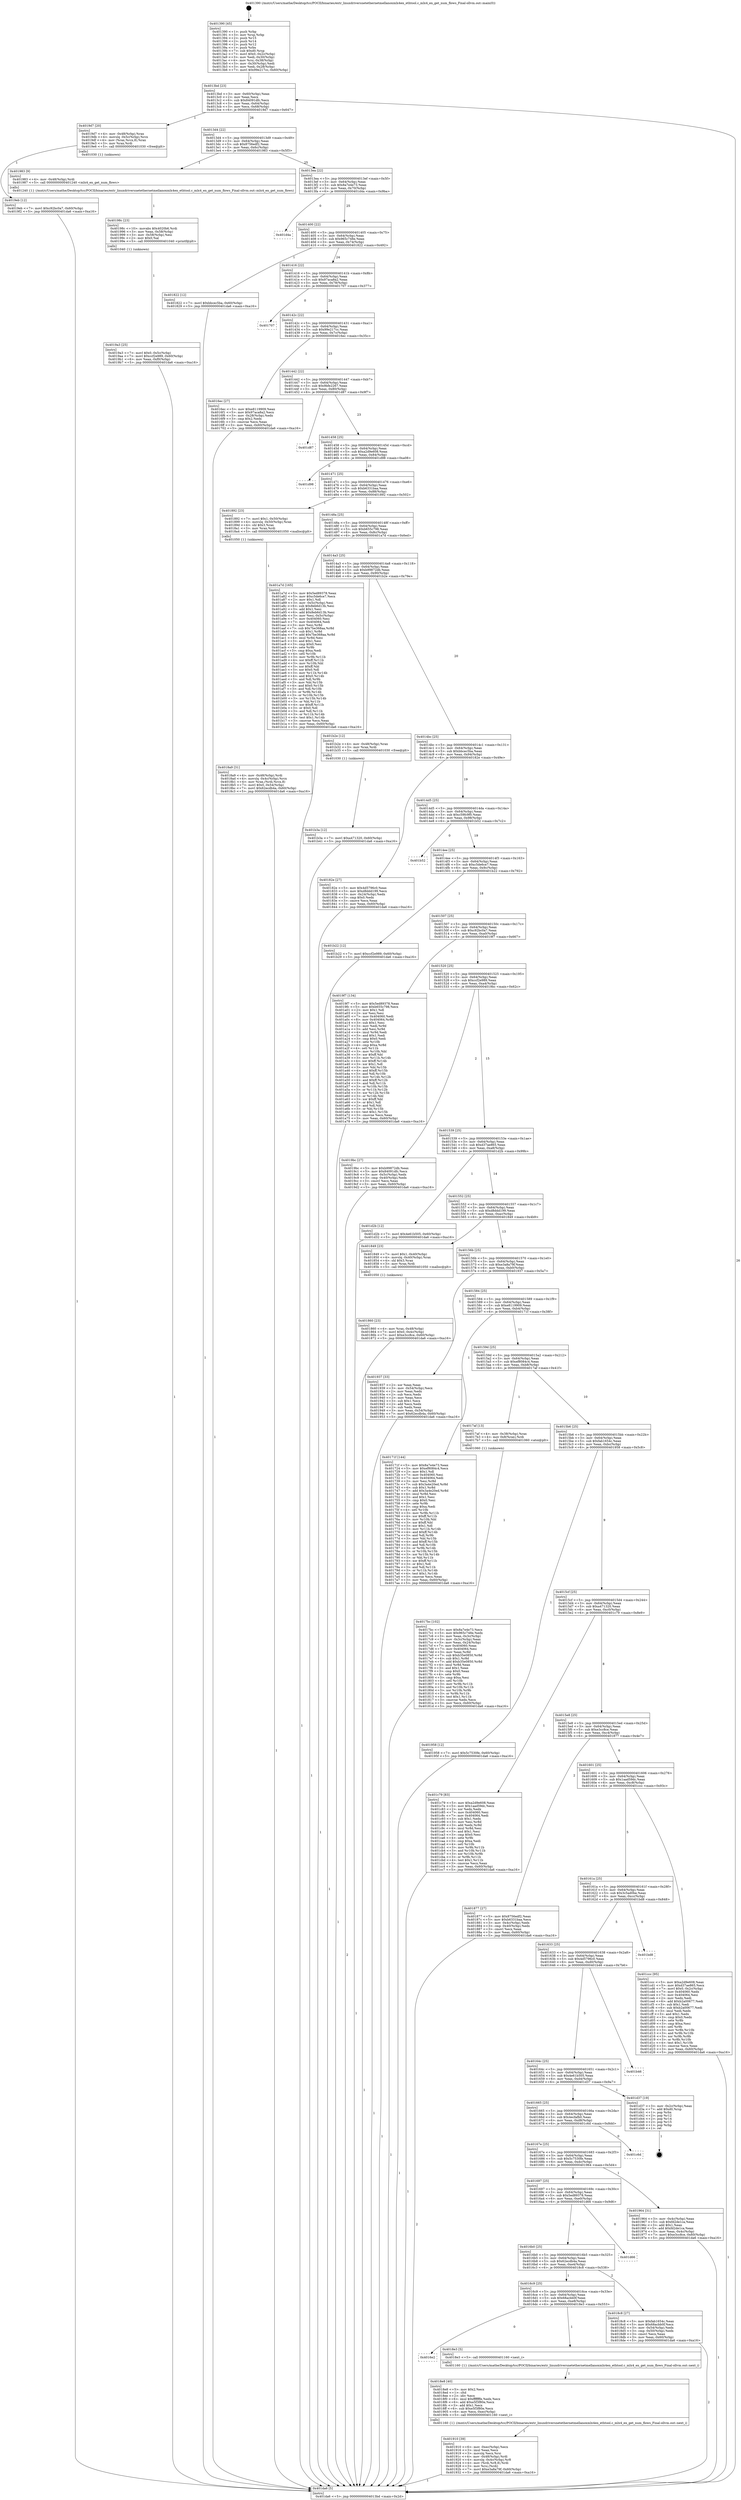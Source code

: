 digraph "0x401390" {
  label = "0x401390 (/mnt/c/Users/mathe/Desktop/tcc/POCII/binaries/extr_linuxdriversnetethernetmellanoxmlx4en_ethtool.c_mlx4_en_get_num_flows_Final-ollvm.out::main(0))"
  labelloc = "t"
  node[shape=record]

  Entry [label="",width=0.3,height=0.3,shape=circle,fillcolor=black,style=filled]
  "0x4013bd" [label="{
     0x4013bd [23]\l
     | [instrs]\l
     &nbsp;&nbsp;0x4013bd \<+3\>: mov -0x60(%rbp),%eax\l
     &nbsp;&nbsp;0x4013c0 \<+2\>: mov %eax,%ecx\l
     &nbsp;&nbsp;0x4013c2 \<+6\>: sub $0x84091dfc,%ecx\l
     &nbsp;&nbsp;0x4013c8 \<+3\>: mov %eax,-0x64(%rbp)\l
     &nbsp;&nbsp;0x4013cb \<+3\>: mov %ecx,-0x68(%rbp)\l
     &nbsp;&nbsp;0x4013ce \<+6\>: je 00000000004019d7 \<main+0x647\>\l
  }"]
  "0x4019d7" [label="{
     0x4019d7 [20]\l
     | [instrs]\l
     &nbsp;&nbsp;0x4019d7 \<+4\>: mov -0x48(%rbp),%rax\l
     &nbsp;&nbsp;0x4019db \<+4\>: movslq -0x5c(%rbp),%rcx\l
     &nbsp;&nbsp;0x4019df \<+4\>: mov (%rax,%rcx,8),%rax\l
     &nbsp;&nbsp;0x4019e3 \<+3\>: mov %rax,%rdi\l
     &nbsp;&nbsp;0x4019e6 \<+5\>: call 0000000000401030 \<free@plt\>\l
     | [calls]\l
     &nbsp;&nbsp;0x401030 \{1\} (unknown)\l
  }"]
  "0x4013d4" [label="{
     0x4013d4 [22]\l
     | [instrs]\l
     &nbsp;&nbsp;0x4013d4 \<+5\>: jmp 00000000004013d9 \<main+0x49\>\l
     &nbsp;&nbsp;0x4013d9 \<+3\>: mov -0x64(%rbp),%eax\l
     &nbsp;&nbsp;0x4013dc \<+5\>: sub $0x8756edf2,%eax\l
     &nbsp;&nbsp;0x4013e1 \<+3\>: mov %eax,-0x6c(%rbp)\l
     &nbsp;&nbsp;0x4013e4 \<+6\>: je 0000000000401983 \<main+0x5f3\>\l
  }"]
  Exit [label="",width=0.3,height=0.3,shape=circle,fillcolor=black,style=filled,peripheries=2]
  "0x401983" [label="{
     0x401983 [9]\l
     | [instrs]\l
     &nbsp;&nbsp;0x401983 \<+4\>: mov -0x48(%rbp),%rdi\l
     &nbsp;&nbsp;0x401987 \<+5\>: call 0000000000401240 \<mlx4_en_get_num_flows\>\l
     | [calls]\l
     &nbsp;&nbsp;0x401240 \{1\} (/mnt/c/Users/mathe/Desktop/tcc/POCII/binaries/extr_linuxdriversnetethernetmellanoxmlx4en_ethtool.c_mlx4_en_get_num_flows_Final-ollvm.out::mlx4_en_get_num_flows)\l
  }"]
  "0x4013ea" [label="{
     0x4013ea [22]\l
     | [instrs]\l
     &nbsp;&nbsp;0x4013ea \<+5\>: jmp 00000000004013ef \<main+0x5f\>\l
     &nbsp;&nbsp;0x4013ef \<+3\>: mov -0x64(%rbp),%eax\l
     &nbsp;&nbsp;0x4013f2 \<+5\>: sub $0x8a7e4e73,%eax\l
     &nbsp;&nbsp;0x4013f7 \<+3\>: mov %eax,-0x70(%rbp)\l
     &nbsp;&nbsp;0x4013fa \<+6\>: je 0000000000401d4a \<main+0x9ba\>\l
  }"]
  "0x401b3a" [label="{
     0x401b3a [12]\l
     | [instrs]\l
     &nbsp;&nbsp;0x401b3a \<+7\>: movl $0xa471320,-0x60(%rbp)\l
     &nbsp;&nbsp;0x401b41 \<+5\>: jmp 0000000000401da6 \<main+0xa16\>\l
  }"]
  "0x401d4a" [label="{
     0x401d4a\l
  }", style=dashed]
  "0x401400" [label="{
     0x401400 [22]\l
     | [instrs]\l
     &nbsp;&nbsp;0x401400 \<+5\>: jmp 0000000000401405 \<main+0x75\>\l
     &nbsp;&nbsp;0x401405 \<+3\>: mov -0x64(%rbp),%eax\l
     &nbsp;&nbsp;0x401408 \<+5\>: sub $0x965c748e,%eax\l
     &nbsp;&nbsp;0x40140d \<+3\>: mov %eax,-0x74(%rbp)\l
     &nbsp;&nbsp;0x401410 \<+6\>: je 0000000000401822 \<main+0x492\>\l
  }"]
  "0x4019eb" [label="{
     0x4019eb [12]\l
     | [instrs]\l
     &nbsp;&nbsp;0x4019eb \<+7\>: movl $0xc92bc0a7,-0x60(%rbp)\l
     &nbsp;&nbsp;0x4019f2 \<+5\>: jmp 0000000000401da6 \<main+0xa16\>\l
  }"]
  "0x401822" [label="{
     0x401822 [12]\l
     | [instrs]\l
     &nbsp;&nbsp;0x401822 \<+7\>: movl $0xbbcec5ba,-0x60(%rbp)\l
     &nbsp;&nbsp;0x401829 \<+5\>: jmp 0000000000401da6 \<main+0xa16\>\l
  }"]
  "0x401416" [label="{
     0x401416 [22]\l
     | [instrs]\l
     &nbsp;&nbsp;0x401416 \<+5\>: jmp 000000000040141b \<main+0x8b\>\l
     &nbsp;&nbsp;0x40141b \<+3\>: mov -0x64(%rbp),%eax\l
     &nbsp;&nbsp;0x40141e \<+5\>: sub $0x97aca8a2,%eax\l
     &nbsp;&nbsp;0x401423 \<+3\>: mov %eax,-0x78(%rbp)\l
     &nbsp;&nbsp;0x401426 \<+6\>: je 0000000000401707 \<main+0x377\>\l
  }"]
  "0x4019a3" [label="{
     0x4019a3 [25]\l
     | [instrs]\l
     &nbsp;&nbsp;0x4019a3 \<+7\>: movl $0x0,-0x5c(%rbp)\l
     &nbsp;&nbsp;0x4019aa \<+7\>: movl $0xccf2e989,-0x60(%rbp)\l
     &nbsp;&nbsp;0x4019b1 \<+6\>: mov %eax,-0xf0(%rbp)\l
     &nbsp;&nbsp;0x4019b7 \<+5\>: jmp 0000000000401da6 \<main+0xa16\>\l
  }"]
  "0x401707" [label="{
     0x401707\l
  }", style=dashed]
  "0x40142c" [label="{
     0x40142c [22]\l
     | [instrs]\l
     &nbsp;&nbsp;0x40142c \<+5\>: jmp 0000000000401431 \<main+0xa1\>\l
     &nbsp;&nbsp;0x401431 \<+3\>: mov -0x64(%rbp),%eax\l
     &nbsp;&nbsp;0x401434 \<+5\>: sub $0x99e217cc,%eax\l
     &nbsp;&nbsp;0x401439 \<+3\>: mov %eax,-0x7c(%rbp)\l
     &nbsp;&nbsp;0x40143c \<+6\>: je 00000000004016ec \<main+0x35c\>\l
  }"]
  "0x40198c" [label="{
     0x40198c [23]\l
     | [instrs]\l
     &nbsp;&nbsp;0x40198c \<+10\>: movabs $0x4020b6,%rdi\l
     &nbsp;&nbsp;0x401996 \<+3\>: mov %eax,-0x58(%rbp)\l
     &nbsp;&nbsp;0x401999 \<+3\>: mov -0x58(%rbp),%esi\l
     &nbsp;&nbsp;0x40199c \<+2\>: mov $0x0,%al\l
     &nbsp;&nbsp;0x40199e \<+5\>: call 0000000000401040 \<printf@plt\>\l
     | [calls]\l
     &nbsp;&nbsp;0x401040 \{1\} (unknown)\l
  }"]
  "0x4016ec" [label="{
     0x4016ec [27]\l
     | [instrs]\l
     &nbsp;&nbsp;0x4016ec \<+5\>: mov $0xe8119909,%eax\l
     &nbsp;&nbsp;0x4016f1 \<+5\>: mov $0x97aca8a2,%ecx\l
     &nbsp;&nbsp;0x4016f6 \<+3\>: mov -0x28(%rbp),%edx\l
     &nbsp;&nbsp;0x4016f9 \<+3\>: cmp $0x2,%edx\l
     &nbsp;&nbsp;0x4016fc \<+3\>: cmovne %ecx,%eax\l
     &nbsp;&nbsp;0x4016ff \<+3\>: mov %eax,-0x60(%rbp)\l
     &nbsp;&nbsp;0x401702 \<+5\>: jmp 0000000000401da6 \<main+0xa16\>\l
  }"]
  "0x401442" [label="{
     0x401442 [22]\l
     | [instrs]\l
     &nbsp;&nbsp;0x401442 \<+5\>: jmp 0000000000401447 \<main+0xb7\>\l
     &nbsp;&nbsp;0x401447 \<+3\>: mov -0x64(%rbp),%eax\l
     &nbsp;&nbsp;0x40144a \<+5\>: sub $0x9bfe2267,%eax\l
     &nbsp;&nbsp;0x40144f \<+3\>: mov %eax,-0x80(%rbp)\l
     &nbsp;&nbsp;0x401452 \<+6\>: je 0000000000401d87 \<main+0x9f7\>\l
  }"]
  "0x401da6" [label="{
     0x401da6 [5]\l
     | [instrs]\l
     &nbsp;&nbsp;0x401da6 \<+5\>: jmp 00000000004013bd \<main+0x2d\>\l
  }"]
  "0x401390" [label="{
     0x401390 [45]\l
     | [instrs]\l
     &nbsp;&nbsp;0x401390 \<+1\>: push %rbp\l
     &nbsp;&nbsp;0x401391 \<+3\>: mov %rsp,%rbp\l
     &nbsp;&nbsp;0x401394 \<+2\>: push %r15\l
     &nbsp;&nbsp;0x401396 \<+2\>: push %r14\l
     &nbsp;&nbsp;0x401398 \<+2\>: push %r12\l
     &nbsp;&nbsp;0x40139a \<+1\>: push %rbx\l
     &nbsp;&nbsp;0x40139b \<+7\>: sub $0xd0,%rsp\l
     &nbsp;&nbsp;0x4013a2 \<+7\>: movl $0x0,-0x2c(%rbp)\l
     &nbsp;&nbsp;0x4013a9 \<+3\>: mov %edi,-0x30(%rbp)\l
     &nbsp;&nbsp;0x4013ac \<+4\>: mov %rsi,-0x38(%rbp)\l
     &nbsp;&nbsp;0x4013b0 \<+3\>: mov -0x30(%rbp),%edi\l
     &nbsp;&nbsp;0x4013b3 \<+3\>: mov %edi,-0x28(%rbp)\l
     &nbsp;&nbsp;0x4013b6 \<+7\>: movl $0x99e217cc,-0x60(%rbp)\l
  }"]
  "0x401910" [label="{
     0x401910 [39]\l
     | [instrs]\l
     &nbsp;&nbsp;0x401910 \<+6\>: mov -0xec(%rbp),%ecx\l
     &nbsp;&nbsp;0x401916 \<+3\>: imul %eax,%ecx\l
     &nbsp;&nbsp;0x401919 \<+3\>: movslq %ecx,%rsi\l
     &nbsp;&nbsp;0x40191c \<+4\>: mov -0x48(%rbp),%rdi\l
     &nbsp;&nbsp;0x401920 \<+4\>: movslq -0x4c(%rbp),%r8\l
     &nbsp;&nbsp;0x401924 \<+4\>: mov (%rdi,%r8,8),%rdi\l
     &nbsp;&nbsp;0x401928 \<+3\>: mov %rsi,(%rdi)\l
     &nbsp;&nbsp;0x40192b \<+7\>: movl $0xe3a8a79f,-0x60(%rbp)\l
     &nbsp;&nbsp;0x401932 \<+5\>: jmp 0000000000401da6 \<main+0xa16\>\l
  }"]
  "0x401d87" [label="{
     0x401d87\l
  }", style=dashed]
  "0x401458" [label="{
     0x401458 [25]\l
     | [instrs]\l
     &nbsp;&nbsp;0x401458 \<+5\>: jmp 000000000040145d \<main+0xcd\>\l
     &nbsp;&nbsp;0x40145d \<+3\>: mov -0x64(%rbp),%eax\l
     &nbsp;&nbsp;0x401460 \<+5\>: sub $0xa2d9e608,%eax\l
     &nbsp;&nbsp;0x401465 \<+6\>: mov %eax,-0x84(%rbp)\l
     &nbsp;&nbsp;0x40146b \<+6\>: je 0000000000401d98 \<main+0xa08\>\l
  }"]
  "0x4018e8" [label="{
     0x4018e8 [40]\l
     | [instrs]\l
     &nbsp;&nbsp;0x4018e8 \<+5\>: mov $0x2,%ecx\l
     &nbsp;&nbsp;0x4018ed \<+1\>: cltd\l
     &nbsp;&nbsp;0x4018ee \<+2\>: idiv %ecx\l
     &nbsp;&nbsp;0x4018f0 \<+6\>: imul $0xfffffffe,%edx,%ecx\l
     &nbsp;&nbsp;0x4018f6 \<+6\>: add $0xe5f3f80e,%ecx\l
     &nbsp;&nbsp;0x4018fc \<+3\>: add $0x1,%ecx\l
     &nbsp;&nbsp;0x4018ff \<+6\>: sub $0xe5f3f80e,%ecx\l
     &nbsp;&nbsp;0x401905 \<+6\>: mov %ecx,-0xec(%rbp)\l
     &nbsp;&nbsp;0x40190b \<+5\>: call 0000000000401160 \<next_i\>\l
     | [calls]\l
     &nbsp;&nbsp;0x401160 \{1\} (/mnt/c/Users/mathe/Desktop/tcc/POCII/binaries/extr_linuxdriversnetethernetmellanoxmlx4en_ethtool.c_mlx4_en_get_num_flows_Final-ollvm.out::next_i)\l
  }"]
  "0x401d98" [label="{
     0x401d98\l
  }", style=dashed]
  "0x401471" [label="{
     0x401471 [25]\l
     | [instrs]\l
     &nbsp;&nbsp;0x401471 \<+5\>: jmp 0000000000401476 \<main+0xe6\>\l
     &nbsp;&nbsp;0x401476 \<+3\>: mov -0x64(%rbp),%eax\l
     &nbsp;&nbsp;0x401479 \<+5\>: sub $0xb6331baa,%eax\l
     &nbsp;&nbsp;0x40147e \<+6\>: mov %eax,-0x88(%rbp)\l
     &nbsp;&nbsp;0x401484 \<+6\>: je 0000000000401892 \<main+0x502\>\l
  }"]
  "0x4016e2" [label="{
     0x4016e2\l
  }", style=dashed]
  "0x401892" [label="{
     0x401892 [23]\l
     | [instrs]\l
     &nbsp;&nbsp;0x401892 \<+7\>: movl $0x1,-0x50(%rbp)\l
     &nbsp;&nbsp;0x401899 \<+4\>: movslq -0x50(%rbp),%rax\l
     &nbsp;&nbsp;0x40189d \<+4\>: shl $0x3,%rax\l
     &nbsp;&nbsp;0x4018a1 \<+3\>: mov %rax,%rdi\l
     &nbsp;&nbsp;0x4018a4 \<+5\>: call 0000000000401050 \<malloc@plt\>\l
     | [calls]\l
     &nbsp;&nbsp;0x401050 \{1\} (unknown)\l
  }"]
  "0x40148a" [label="{
     0x40148a [25]\l
     | [instrs]\l
     &nbsp;&nbsp;0x40148a \<+5\>: jmp 000000000040148f \<main+0xff\>\l
     &nbsp;&nbsp;0x40148f \<+3\>: mov -0x64(%rbp),%eax\l
     &nbsp;&nbsp;0x401492 \<+5\>: sub $0xb655c798,%eax\l
     &nbsp;&nbsp;0x401497 \<+6\>: mov %eax,-0x8c(%rbp)\l
     &nbsp;&nbsp;0x40149d \<+6\>: je 0000000000401a7d \<main+0x6ed\>\l
  }"]
  "0x4018e3" [label="{
     0x4018e3 [5]\l
     | [instrs]\l
     &nbsp;&nbsp;0x4018e3 \<+5\>: call 0000000000401160 \<next_i\>\l
     | [calls]\l
     &nbsp;&nbsp;0x401160 \{1\} (/mnt/c/Users/mathe/Desktop/tcc/POCII/binaries/extr_linuxdriversnetethernetmellanoxmlx4en_ethtool.c_mlx4_en_get_num_flows_Final-ollvm.out::next_i)\l
  }"]
  "0x401a7d" [label="{
     0x401a7d [165]\l
     | [instrs]\l
     &nbsp;&nbsp;0x401a7d \<+5\>: mov $0x5ed89378,%eax\l
     &nbsp;&nbsp;0x401a82 \<+5\>: mov $0xc5de6ce7,%ecx\l
     &nbsp;&nbsp;0x401a87 \<+2\>: mov $0x1,%dl\l
     &nbsp;&nbsp;0x401a89 \<+3\>: mov -0x5c(%rbp),%esi\l
     &nbsp;&nbsp;0x401a8c \<+6\>: sub $0x8eb6d13b,%esi\l
     &nbsp;&nbsp;0x401a92 \<+3\>: add $0x1,%esi\l
     &nbsp;&nbsp;0x401a95 \<+6\>: add $0x8eb6d13b,%esi\l
     &nbsp;&nbsp;0x401a9b \<+3\>: mov %esi,-0x5c(%rbp)\l
     &nbsp;&nbsp;0x401a9e \<+7\>: mov 0x404060,%esi\l
     &nbsp;&nbsp;0x401aa5 \<+7\>: mov 0x404064,%edi\l
     &nbsp;&nbsp;0x401aac \<+3\>: mov %esi,%r8d\l
     &nbsp;&nbsp;0x401aaf \<+7\>: sub $0x7be368aa,%r8d\l
     &nbsp;&nbsp;0x401ab6 \<+4\>: sub $0x1,%r8d\l
     &nbsp;&nbsp;0x401aba \<+7\>: add $0x7be368aa,%r8d\l
     &nbsp;&nbsp;0x401ac1 \<+4\>: imul %r8d,%esi\l
     &nbsp;&nbsp;0x401ac5 \<+3\>: and $0x1,%esi\l
     &nbsp;&nbsp;0x401ac8 \<+3\>: cmp $0x0,%esi\l
     &nbsp;&nbsp;0x401acb \<+4\>: sete %r9b\l
     &nbsp;&nbsp;0x401acf \<+3\>: cmp $0xa,%edi\l
     &nbsp;&nbsp;0x401ad2 \<+4\>: setl %r10b\l
     &nbsp;&nbsp;0x401ad6 \<+3\>: mov %r9b,%r11b\l
     &nbsp;&nbsp;0x401ad9 \<+4\>: xor $0xff,%r11b\l
     &nbsp;&nbsp;0x401add \<+3\>: mov %r10b,%bl\l
     &nbsp;&nbsp;0x401ae0 \<+3\>: xor $0xff,%bl\l
     &nbsp;&nbsp;0x401ae3 \<+3\>: xor $0x0,%dl\l
     &nbsp;&nbsp;0x401ae6 \<+3\>: mov %r11b,%r14b\l
     &nbsp;&nbsp;0x401ae9 \<+4\>: and $0x0,%r14b\l
     &nbsp;&nbsp;0x401aed \<+3\>: and %dl,%r9b\l
     &nbsp;&nbsp;0x401af0 \<+3\>: mov %bl,%r15b\l
     &nbsp;&nbsp;0x401af3 \<+4\>: and $0x0,%r15b\l
     &nbsp;&nbsp;0x401af7 \<+3\>: and %dl,%r10b\l
     &nbsp;&nbsp;0x401afa \<+3\>: or %r9b,%r14b\l
     &nbsp;&nbsp;0x401afd \<+3\>: or %r10b,%r15b\l
     &nbsp;&nbsp;0x401b00 \<+3\>: xor %r15b,%r14b\l
     &nbsp;&nbsp;0x401b03 \<+3\>: or %bl,%r11b\l
     &nbsp;&nbsp;0x401b06 \<+4\>: xor $0xff,%r11b\l
     &nbsp;&nbsp;0x401b0a \<+3\>: or $0x0,%dl\l
     &nbsp;&nbsp;0x401b0d \<+3\>: and %dl,%r11b\l
     &nbsp;&nbsp;0x401b10 \<+3\>: or %r11b,%r14b\l
     &nbsp;&nbsp;0x401b13 \<+4\>: test $0x1,%r14b\l
     &nbsp;&nbsp;0x401b17 \<+3\>: cmovne %ecx,%eax\l
     &nbsp;&nbsp;0x401b1a \<+3\>: mov %eax,-0x60(%rbp)\l
     &nbsp;&nbsp;0x401b1d \<+5\>: jmp 0000000000401da6 \<main+0xa16\>\l
  }"]
  "0x4014a3" [label="{
     0x4014a3 [25]\l
     | [instrs]\l
     &nbsp;&nbsp;0x4014a3 \<+5\>: jmp 00000000004014a8 \<main+0x118\>\l
     &nbsp;&nbsp;0x4014a8 \<+3\>: mov -0x64(%rbp),%eax\l
     &nbsp;&nbsp;0x4014ab \<+5\>: sub $0xb99872db,%eax\l
     &nbsp;&nbsp;0x4014b0 \<+6\>: mov %eax,-0x90(%rbp)\l
     &nbsp;&nbsp;0x4014b6 \<+6\>: je 0000000000401b2e \<main+0x79e\>\l
  }"]
  "0x4016c9" [label="{
     0x4016c9 [25]\l
     | [instrs]\l
     &nbsp;&nbsp;0x4016c9 \<+5\>: jmp 00000000004016ce \<main+0x33e\>\l
     &nbsp;&nbsp;0x4016ce \<+3\>: mov -0x64(%rbp),%eax\l
     &nbsp;&nbsp;0x4016d1 \<+5\>: sub $0x68acbb0f,%eax\l
     &nbsp;&nbsp;0x4016d6 \<+6\>: mov %eax,-0xe8(%rbp)\l
     &nbsp;&nbsp;0x4016dc \<+6\>: je 00000000004018e3 \<main+0x553\>\l
  }"]
  "0x401b2e" [label="{
     0x401b2e [12]\l
     | [instrs]\l
     &nbsp;&nbsp;0x401b2e \<+4\>: mov -0x48(%rbp),%rax\l
     &nbsp;&nbsp;0x401b32 \<+3\>: mov %rax,%rdi\l
     &nbsp;&nbsp;0x401b35 \<+5\>: call 0000000000401030 \<free@plt\>\l
     | [calls]\l
     &nbsp;&nbsp;0x401030 \{1\} (unknown)\l
  }"]
  "0x4014bc" [label="{
     0x4014bc [25]\l
     | [instrs]\l
     &nbsp;&nbsp;0x4014bc \<+5\>: jmp 00000000004014c1 \<main+0x131\>\l
     &nbsp;&nbsp;0x4014c1 \<+3\>: mov -0x64(%rbp),%eax\l
     &nbsp;&nbsp;0x4014c4 \<+5\>: sub $0xbbcec5ba,%eax\l
     &nbsp;&nbsp;0x4014c9 \<+6\>: mov %eax,-0x94(%rbp)\l
     &nbsp;&nbsp;0x4014cf \<+6\>: je 000000000040182e \<main+0x49e\>\l
  }"]
  "0x4018c8" [label="{
     0x4018c8 [27]\l
     | [instrs]\l
     &nbsp;&nbsp;0x4018c8 \<+5\>: mov $0xfab1654c,%eax\l
     &nbsp;&nbsp;0x4018cd \<+5\>: mov $0x68acbb0f,%ecx\l
     &nbsp;&nbsp;0x4018d2 \<+3\>: mov -0x54(%rbp),%edx\l
     &nbsp;&nbsp;0x4018d5 \<+3\>: cmp -0x50(%rbp),%edx\l
     &nbsp;&nbsp;0x4018d8 \<+3\>: cmovl %ecx,%eax\l
     &nbsp;&nbsp;0x4018db \<+3\>: mov %eax,-0x60(%rbp)\l
     &nbsp;&nbsp;0x4018de \<+5\>: jmp 0000000000401da6 \<main+0xa16\>\l
  }"]
  "0x40182e" [label="{
     0x40182e [27]\l
     | [instrs]\l
     &nbsp;&nbsp;0x40182e \<+5\>: mov $0x4d5796c0,%eax\l
     &nbsp;&nbsp;0x401833 \<+5\>: mov $0xd8ddd199,%ecx\l
     &nbsp;&nbsp;0x401838 \<+3\>: mov -0x24(%rbp),%edx\l
     &nbsp;&nbsp;0x40183b \<+3\>: cmp $0x0,%edx\l
     &nbsp;&nbsp;0x40183e \<+3\>: cmove %ecx,%eax\l
     &nbsp;&nbsp;0x401841 \<+3\>: mov %eax,-0x60(%rbp)\l
     &nbsp;&nbsp;0x401844 \<+5\>: jmp 0000000000401da6 \<main+0xa16\>\l
  }"]
  "0x4014d5" [label="{
     0x4014d5 [25]\l
     | [instrs]\l
     &nbsp;&nbsp;0x4014d5 \<+5\>: jmp 00000000004014da \<main+0x14a\>\l
     &nbsp;&nbsp;0x4014da \<+3\>: mov -0x64(%rbp),%eax\l
     &nbsp;&nbsp;0x4014dd \<+5\>: sub $0xc59fc9f0,%eax\l
     &nbsp;&nbsp;0x4014e2 \<+6\>: mov %eax,-0x98(%rbp)\l
     &nbsp;&nbsp;0x4014e8 \<+6\>: je 0000000000401b52 \<main+0x7c2\>\l
  }"]
  "0x4016b0" [label="{
     0x4016b0 [25]\l
     | [instrs]\l
     &nbsp;&nbsp;0x4016b0 \<+5\>: jmp 00000000004016b5 \<main+0x325\>\l
     &nbsp;&nbsp;0x4016b5 \<+3\>: mov -0x64(%rbp),%eax\l
     &nbsp;&nbsp;0x4016b8 \<+5\>: sub $0x62ecdb4a,%eax\l
     &nbsp;&nbsp;0x4016bd \<+6\>: mov %eax,-0xe4(%rbp)\l
     &nbsp;&nbsp;0x4016c3 \<+6\>: je 00000000004018c8 \<main+0x538\>\l
  }"]
  "0x401b52" [label="{
     0x401b52\l
  }", style=dashed]
  "0x4014ee" [label="{
     0x4014ee [25]\l
     | [instrs]\l
     &nbsp;&nbsp;0x4014ee \<+5\>: jmp 00000000004014f3 \<main+0x163\>\l
     &nbsp;&nbsp;0x4014f3 \<+3\>: mov -0x64(%rbp),%eax\l
     &nbsp;&nbsp;0x4014f6 \<+5\>: sub $0xc5de6ce7,%eax\l
     &nbsp;&nbsp;0x4014fb \<+6\>: mov %eax,-0x9c(%rbp)\l
     &nbsp;&nbsp;0x401501 \<+6\>: je 0000000000401b22 \<main+0x792\>\l
  }"]
  "0x401d66" [label="{
     0x401d66\l
  }", style=dashed]
  "0x401b22" [label="{
     0x401b22 [12]\l
     | [instrs]\l
     &nbsp;&nbsp;0x401b22 \<+7\>: movl $0xccf2e989,-0x60(%rbp)\l
     &nbsp;&nbsp;0x401b29 \<+5\>: jmp 0000000000401da6 \<main+0xa16\>\l
  }"]
  "0x401507" [label="{
     0x401507 [25]\l
     | [instrs]\l
     &nbsp;&nbsp;0x401507 \<+5\>: jmp 000000000040150c \<main+0x17c\>\l
     &nbsp;&nbsp;0x40150c \<+3\>: mov -0x64(%rbp),%eax\l
     &nbsp;&nbsp;0x40150f \<+5\>: sub $0xc92bc0a7,%eax\l
     &nbsp;&nbsp;0x401514 \<+6\>: mov %eax,-0xa0(%rbp)\l
     &nbsp;&nbsp;0x40151a \<+6\>: je 00000000004019f7 \<main+0x667\>\l
  }"]
  "0x401697" [label="{
     0x401697 [25]\l
     | [instrs]\l
     &nbsp;&nbsp;0x401697 \<+5\>: jmp 000000000040169c \<main+0x30c\>\l
     &nbsp;&nbsp;0x40169c \<+3\>: mov -0x64(%rbp),%eax\l
     &nbsp;&nbsp;0x40169f \<+5\>: sub $0x5ed89378,%eax\l
     &nbsp;&nbsp;0x4016a4 \<+6\>: mov %eax,-0xe0(%rbp)\l
     &nbsp;&nbsp;0x4016aa \<+6\>: je 0000000000401d66 \<main+0x9d6\>\l
  }"]
  "0x4019f7" [label="{
     0x4019f7 [134]\l
     | [instrs]\l
     &nbsp;&nbsp;0x4019f7 \<+5\>: mov $0x5ed89378,%eax\l
     &nbsp;&nbsp;0x4019fc \<+5\>: mov $0xb655c798,%ecx\l
     &nbsp;&nbsp;0x401a01 \<+2\>: mov $0x1,%dl\l
     &nbsp;&nbsp;0x401a03 \<+2\>: xor %esi,%esi\l
     &nbsp;&nbsp;0x401a05 \<+7\>: mov 0x404060,%edi\l
     &nbsp;&nbsp;0x401a0c \<+8\>: mov 0x404064,%r8d\l
     &nbsp;&nbsp;0x401a14 \<+3\>: sub $0x1,%esi\l
     &nbsp;&nbsp;0x401a17 \<+3\>: mov %edi,%r9d\l
     &nbsp;&nbsp;0x401a1a \<+3\>: add %esi,%r9d\l
     &nbsp;&nbsp;0x401a1d \<+4\>: imul %r9d,%edi\l
     &nbsp;&nbsp;0x401a21 \<+3\>: and $0x1,%edi\l
     &nbsp;&nbsp;0x401a24 \<+3\>: cmp $0x0,%edi\l
     &nbsp;&nbsp;0x401a27 \<+4\>: sete %r10b\l
     &nbsp;&nbsp;0x401a2b \<+4\>: cmp $0xa,%r8d\l
     &nbsp;&nbsp;0x401a2f \<+4\>: setl %r11b\l
     &nbsp;&nbsp;0x401a33 \<+3\>: mov %r10b,%bl\l
     &nbsp;&nbsp;0x401a36 \<+3\>: xor $0xff,%bl\l
     &nbsp;&nbsp;0x401a39 \<+3\>: mov %r11b,%r14b\l
     &nbsp;&nbsp;0x401a3c \<+4\>: xor $0xff,%r14b\l
     &nbsp;&nbsp;0x401a40 \<+3\>: xor $0x1,%dl\l
     &nbsp;&nbsp;0x401a43 \<+3\>: mov %bl,%r15b\l
     &nbsp;&nbsp;0x401a46 \<+4\>: and $0xff,%r15b\l
     &nbsp;&nbsp;0x401a4a \<+3\>: and %dl,%r10b\l
     &nbsp;&nbsp;0x401a4d \<+3\>: mov %r14b,%r12b\l
     &nbsp;&nbsp;0x401a50 \<+4\>: and $0xff,%r12b\l
     &nbsp;&nbsp;0x401a54 \<+3\>: and %dl,%r11b\l
     &nbsp;&nbsp;0x401a57 \<+3\>: or %r10b,%r15b\l
     &nbsp;&nbsp;0x401a5a \<+3\>: or %r11b,%r12b\l
     &nbsp;&nbsp;0x401a5d \<+3\>: xor %r12b,%r15b\l
     &nbsp;&nbsp;0x401a60 \<+3\>: or %r14b,%bl\l
     &nbsp;&nbsp;0x401a63 \<+3\>: xor $0xff,%bl\l
     &nbsp;&nbsp;0x401a66 \<+3\>: or $0x1,%dl\l
     &nbsp;&nbsp;0x401a69 \<+2\>: and %dl,%bl\l
     &nbsp;&nbsp;0x401a6b \<+3\>: or %bl,%r15b\l
     &nbsp;&nbsp;0x401a6e \<+4\>: test $0x1,%r15b\l
     &nbsp;&nbsp;0x401a72 \<+3\>: cmovne %ecx,%eax\l
     &nbsp;&nbsp;0x401a75 \<+3\>: mov %eax,-0x60(%rbp)\l
     &nbsp;&nbsp;0x401a78 \<+5\>: jmp 0000000000401da6 \<main+0xa16\>\l
  }"]
  "0x401520" [label="{
     0x401520 [25]\l
     | [instrs]\l
     &nbsp;&nbsp;0x401520 \<+5\>: jmp 0000000000401525 \<main+0x195\>\l
     &nbsp;&nbsp;0x401525 \<+3\>: mov -0x64(%rbp),%eax\l
     &nbsp;&nbsp;0x401528 \<+5\>: sub $0xccf2e989,%eax\l
     &nbsp;&nbsp;0x40152d \<+6\>: mov %eax,-0xa4(%rbp)\l
     &nbsp;&nbsp;0x401533 \<+6\>: je 00000000004019bc \<main+0x62c\>\l
  }"]
  "0x401964" [label="{
     0x401964 [31]\l
     | [instrs]\l
     &nbsp;&nbsp;0x401964 \<+3\>: mov -0x4c(%rbp),%eax\l
     &nbsp;&nbsp;0x401967 \<+5\>: sub $0xfd2de1ca,%eax\l
     &nbsp;&nbsp;0x40196c \<+3\>: add $0x1,%eax\l
     &nbsp;&nbsp;0x40196f \<+5\>: add $0xfd2de1ca,%eax\l
     &nbsp;&nbsp;0x401974 \<+3\>: mov %eax,-0x4c(%rbp)\l
     &nbsp;&nbsp;0x401977 \<+7\>: movl $0xe3cc8ce,-0x60(%rbp)\l
     &nbsp;&nbsp;0x40197e \<+5\>: jmp 0000000000401da6 \<main+0xa16\>\l
  }"]
  "0x4019bc" [label="{
     0x4019bc [27]\l
     | [instrs]\l
     &nbsp;&nbsp;0x4019bc \<+5\>: mov $0xb99872db,%eax\l
     &nbsp;&nbsp;0x4019c1 \<+5\>: mov $0x84091dfc,%ecx\l
     &nbsp;&nbsp;0x4019c6 \<+3\>: mov -0x5c(%rbp),%edx\l
     &nbsp;&nbsp;0x4019c9 \<+3\>: cmp -0x40(%rbp),%edx\l
     &nbsp;&nbsp;0x4019cc \<+3\>: cmovl %ecx,%eax\l
     &nbsp;&nbsp;0x4019cf \<+3\>: mov %eax,-0x60(%rbp)\l
     &nbsp;&nbsp;0x4019d2 \<+5\>: jmp 0000000000401da6 \<main+0xa16\>\l
  }"]
  "0x401539" [label="{
     0x401539 [25]\l
     | [instrs]\l
     &nbsp;&nbsp;0x401539 \<+5\>: jmp 000000000040153e \<main+0x1ae\>\l
     &nbsp;&nbsp;0x40153e \<+3\>: mov -0x64(%rbp),%eax\l
     &nbsp;&nbsp;0x401541 \<+5\>: sub $0xd37ae865,%eax\l
     &nbsp;&nbsp;0x401546 \<+6\>: mov %eax,-0xa8(%rbp)\l
     &nbsp;&nbsp;0x40154c \<+6\>: je 0000000000401d2b \<main+0x99b\>\l
  }"]
  "0x40167e" [label="{
     0x40167e [25]\l
     | [instrs]\l
     &nbsp;&nbsp;0x40167e \<+5\>: jmp 0000000000401683 \<main+0x2f3\>\l
     &nbsp;&nbsp;0x401683 \<+3\>: mov -0x64(%rbp),%eax\l
     &nbsp;&nbsp;0x401686 \<+5\>: sub $0x5c7530fe,%eax\l
     &nbsp;&nbsp;0x40168b \<+6\>: mov %eax,-0xdc(%rbp)\l
     &nbsp;&nbsp;0x401691 \<+6\>: je 0000000000401964 \<main+0x5d4\>\l
  }"]
  "0x401d2b" [label="{
     0x401d2b [12]\l
     | [instrs]\l
     &nbsp;&nbsp;0x401d2b \<+7\>: movl $0x4e61b505,-0x60(%rbp)\l
     &nbsp;&nbsp;0x401d32 \<+5\>: jmp 0000000000401da6 \<main+0xa16\>\l
  }"]
  "0x401552" [label="{
     0x401552 [25]\l
     | [instrs]\l
     &nbsp;&nbsp;0x401552 \<+5\>: jmp 0000000000401557 \<main+0x1c7\>\l
     &nbsp;&nbsp;0x401557 \<+3\>: mov -0x64(%rbp),%eax\l
     &nbsp;&nbsp;0x40155a \<+5\>: sub $0xd8ddd199,%eax\l
     &nbsp;&nbsp;0x40155f \<+6\>: mov %eax,-0xac(%rbp)\l
     &nbsp;&nbsp;0x401565 \<+6\>: je 0000000000401849 \<main+0x4b9\>\l
  }"]
  "0x401c6d" [label="{
     0x401c6d\l
  }", style=dashed]
  "0x401849" [label="{
     0x401849 [23]\l
     | [instrs]\l
     &nbsp;&nbsp;0x401849 \<+7\>: movl $0x1,-0x40(%rbp)\l
     &nbsp;&nbsp;0x401850 \<+4\>: movslq -0x40(%rbp),%rax\l
     &nbsp;&nbsp;0x401854 \<+4\>: shl $0x3,%rax\l
     &nbsp;&nbsp;0x401858 \<+3\>: mov %rax,%rdi\l
     &nbsp;&nbsp;0x40185b \<+5\>: call 0000000000401050 \<malloc@plt\>\l
     | [calls]\l
     &nbsp;&nbsp;0x401050 \{1\} (unknown)\l
  }"]
  "0x40156b" [label="{
     0x40156b [25]\l
     | [instrs]\l
     &nbsp;&nbsp;0x40156b \<+5\>: jmp 0000000000401570 \<main+0x1e0\>\l
     &nbsp;&nbsp;0x401570 \<+3\>: mov -0x64(%rbp),%eax\l
     &nbsp;&nbsp;0x401573 \<+5\>: sub $0xe3a8a79f,%eax\l
     &nbsp;&nbsp;0x401578 \<+6\>: mov %eax,-0xb0(%rbp)\l
     &nbsp;&nbsp;0x40157e \<+6\>: je 0000000000401937 \<main+0x5a7\>\l
  }"]
  "0x401665" [label="{
     0x401665 [25]\l
     | [instrs]\l
     &nbsp;&nbsp;0x401665 \<+5\>: jmp 000000000040166a \<main+0x2da\>\l
     &nbsp;&nbsp;0x40166a \<+3\>: mov -0x64(%rbp),%eax\l
     &nbsp;&nbsp;0x40166d \<+5\>: sub $0x4ecfafb0,%eax\l
     &nbsp;&nbsp;0x401672 \<+6\>: mov %eax,-0xd8(%rbp)\l
     &nbsp;&nbsp;0x401678 \<+6\>: je 0000000000401c6d \<main+0x8dd\>\l
  }"]
  "0x401937" [label="{
     0x401937 [33]\l
     | [instrs]\l
     &nbsp;&nbsp;0x401937 \<+2\>: xor %eax,%eax\l
     &nbsp;&nbsp;0x401939 \<+3\>: mov -0x54(%rbp),%ecx\l
     &nbsp;&nbsp;0x40193c \<+2\>: mov %eax,%edx\l
     &nbsp;&nbsp;0x40193e \<+2\>: sub %ecx,%edx\l
     &nbsp;&nbsp;0x401940 \<+2\>: mov %eax,%ecx\l
     &nbsp;&nbsp;0x401942 \<+3\>: sub $0x1,%ecx\l
     &nbsp;&nbsp;0x401945 \<+2\>: add %ecx,%edx\l
     &nbsp;&nbsp;0x401947 \<+2\>: sub %edx,%eax\l
     &nbsp;&nbsp;0x401949 \<+3\>: mov %eax,-0x54(%rbp)\l
     &nbsp;&nbsp;0x40194c \<+7\>: movl $0x62ecdb4a,-0x60(%rbp)\l
     &nbsp;&nbsp;0x401953 \<+5\>: jmp 0000000000401da6 \<main+0xa16\>\l
  }"]
  "0x401584" [label="{
     0x401584 [25]\l
     | [instrs]\l
     &nbsp;&nbsp;0x401584 \<+5\>: jmp 0000000000401589 \<main+0x1f9\>\l
     &nbsp;&nbsp;0x401589 \<+3\>: mov -0x64(%rbp),%eax\l
     &nbsp;&nbsp;0x40158c \<+5\>: sub $0xe8119909,%eax\l
     &nbsp;&nbsp;0x401591 \<+6\>: mov %eax,-0xb4(%rbp)\l
     &nbsp;&nbsp;0x401597 \<+6\>: je 000000000040171f \<main+0x38f\>\l
  }"]
  "0x401d37" [label="{
     0x401d37 [19]\l
     | [instrs]\l
     &nbsp;&nbsp;0x401d37 \<+3\>: mov -0x2c(%rbp),%eax\l
     &nbsp;&nbsp;0x401d3a \<+7\>: add $0xd0,%rsp\l
     &nbsp;&nbsp;0x401d41 \<+1\>: pop %rbx\l
     &nbsp;&nbsp;0x401d42 \<+2\>: pop %r12\l
     &nbsp;&nbsp;0x401d44 \<+2\>: pop %r14\l
     &nbsp;&nbsp;0x401d46 \<+2\>: pop %r15\l
     &nbsp;&nbsp;0x401d48 \<+1\>: pop %rbp\l
     &nbsp;&nbsp;0x401d49 \<+1\>: ret\l
  }"]
  "0x40171f" [label="{
     0x40171f [144]\l
     | [instrs]\l
     &nbsp;&nbsp;0x40171f \<+5\>: mov $0x8a7e4e73,%eax\l
     &nbsp;&nbsp;0x401724 \<+5\>: mov $0xef8084c4,%ecx\l
     &nbsp;&nbsp;0x401729 \<+2\>: mov $0x1,%dl\l
     &nbsp;&nbsp;0x40172b \<+7\>: mov 0x404060,%esi\l
     &nbsp;&nbsp;0x401732 \<+7\>: mov 0x404064,%edi\l
     &nbsp;&nbsp;0x401739 \<+3\>: mov %esi,%r8d\l
     &nbsp;&nbsp;0x40173c \<+7\>: sub $0x3a4e20ed,%r8d\l
     &nbsp;&nbsp;0x401743 \<+4\>: sub $0x1,%r8d\l
     &nbsp;&nbsp;0x401747 \<+7\>: add $0x3a4e20ed,%r8d\l
     &nbsp;&nbsp;0x40174e \<+4\>: imul %r8d,%esi\l
     &nbsp;&nbsp;0x401752 \<+3\>: and $0x1,%esi\l
     &nbsp;&nbsp;0x401755 \<+3\>: cmp $0x0,%esi\l
     &nbsp;&nbsp;0x401758 \<+4\>: sete %r9b\l
     &nbsp;&nbsp;0x40175c \<+3\>: cmp $0xa,%edi\l
     &nbsp;&nbsp;0x40175f \<+4\>: setl %r10b\l
     &nbsp;&nbsp;0x401763 \<+3\>: mov %r9b,%r11b\l
     &nbsp;&nbsp;0x401766 \<+4\>: xor $0xff,%r11b\l
     &nbsp;&nbsp;0x40176a \<+3\>: mov %r10b,%bl\l
     &nbsp;&nbsp;0x40176d \<+3\>: xor $0xff,%bl\l
     &nbsp;&nbsp;0x401770 \<+3\>: xor $0x1,%dl\l
     &nbsp;&nbsp;0x401773 \<+3\>: mov %r11b,%r14b\l
     &nbsp;&nbsp;0x401776 \<+4\>: and $0xff,%r14b\l
     &nbsp;&nbsp;0x40177a \<+3\>: and %dl,%r9b\l
     &nbsp;&nbsp;0x40177d \<+3\>: mov %bl,%r15b\l
     &nbsp;&nbsp;0x401780 \<+4\>: and $0xff,%r15b\l
     &nbsp;&nbsp;0x401784 \<+3\>: and %dl,%r10b\l
     &nbsp;&nbsp;0x401787 \<+3\>: or %r9b,%r14b\l
     &nbsp;&nbsp;0x40178a \<+3\>: or %r10b,%r15b\l
     &nbsp;&nbsp;0x40178d \<+3\>: xor %r15b,%r14b\l
     &nbsp;&nbsp;0x401790 \<+3\>: or %bl,%r11b\l
     &nbsp;&nbsp;0x401793 \<+4\>: xor $0xff,%r11b\l
     &nbsp;&nbsp;0x401797 \<+3\>: or $0x1,%dl\l
     &nbsp;&nbsp;0x40179a \<+3\>: and %dl,%r11b\l
     &nbsp;&nbsp;0x40179d \<+3\>: or %r11b,%r14b\l
     &nbsp;&nbsp;0x4017a0 \<+4\>: test $0x1,%r14b\l
     &nbsp;&nbsp;0x4017a4 \<+3\>: cmovne %ecx,%eax\l
     &nbsp;&nbsp;0x4017a7 \<+3\>: mov %eax,-0x60(%rbp)\l
     &nbsp;&nbsp;0x4017aa \<+5\>: jmp 0000000000401da6 \<main+0xa16\>\l
  }"]
  "0x40159d" [label="{
     0x40159d [25]\l
     | [instrs]\l
     &nbsp;&nbsp;0x40159d \<+5\>: jmp 00000000004015a2 \<main+0x212\>\l
     &nbsp;&nbsp;0x4015a2 \<+3\>: mov -0x64(%rbp),%eax\l
     &nbsp;&nbsp;0x4015a5 \<+5\>: sub $0xef8084c4,%eax\l
     &nbsp;&nbsp;0x4015aa \<+6\>: mov %eax,-0xb8(%rbp)\l
     &nbsp;&nbsp;0x4015b0 \<+6\>: je 00000000004017af \<main+0x41f\>\l
  }"]
  "0x40164c" [label="{
     0x40164c [25]\l
     | [instrs]\l
     &nbsp;&nbsp;0x40164c \<+5\>: jmp 0000000000401651 \<main+0x2c1\>\l
     &nbsp;&nbsp;0x401651 \<+3\>: mov -0x64(%rbp),%eax\l
     &nbsp;&nbsp;0x401654 \<+5\>: sub $0x4e61b505,%eax\l
     &nbsp;&nbsp;0x401659 \<+6\>: mov %eax,-0xd4(%rbp)\l
     &nbsp;&nbsp;0x40165f \<+6\>: je 0000000000401d37 \<main+0x9a7\>\l
  }"]
  "0x4017af" [label="{
     0x4017af [13]\l
     | [instrs]\l
     &nbsp;&nbsp;0x4017af \<+4\>: mov -0x38(%rbp),%rax\l
     &nbsp;&nbsp;0x4017b3 \<+4\>: mov 0x8(%rax),%rdi\l
     &nbsp;&nbsp;0x4017b7 \<+5\>: call 0000000000401060 \<atoi@plt\>\l
     | [calls]\l
     &nbsp;&nbsp;0x401060 \{1\} (unknown)\l
  }"]
  "0x4015b6" [label="{
     0x4015b6 [25]\l
     | [instrs]\l
     &nbsp;&nbsp;0x4015b6 \<+5\>: jmp 00000000004015bb \<main+0x22b\>\l
     &nbsp;&nbsp;0x4015bb \<+3\>: mov -0x64(%rbp),%eax\l
     &nbsp;&nbsp;0x4015be \<+5\>: sub $0xfab1654c,%eax\l
     &nbsp;&nbsp;0x4015c3 \<+6\>: mov %eax,-0xbc(%rbp)\l
     &nbsp;&nbsp;0x4015c9 \<+6\>: je 0000000000401958 \<main+0x5c8\>\l
  }"]
  "0x4017bc" [label="{
     0x4017bc [102]\l
     | [instrs]\l
     &nbsp;&nbsp;0x4017bc \<+5\>: mov $0x8a7e4e73,%ecx\l
     &nbsp;&nbsp;0x4017c1 \<+5\>: mov $0x965c748e,%edx\l
     &nbsp;&nbsp;0x4017c6 \<+3\>: mov %eax,-0x3c(%rbp)\l
     &nbsp;&nbsp;0x4017c9 \<+3\>: mov -0x3c(%rbp),%eax\l
     &nbsp;&nbsp;0x4017cc \<+3\>: mov %eax,-0x24(%rbp)\l
     &nbsp;&nbsp;0x4017cf \<+7\>: mov 0x404060,%eax\l
     &nbsp;&nbsp;0x4017d6 \<+7\>: mov 0x404064,%esi\l
     &nbsp;&nbsp;0x4017dd \<+3\>: mov %eax,%r8d\l
     &nbsp;&nbsp;0x4017e0 \<+7\>: sub $0xb35e0850,%r8d\l
     &nbsp;&nbsp;0x4017e7 \<+4\>: sub $0x1,%r8d\l
     &nbsp;&nbsp;0x4017eb \<+7\>: add $0xb35e0850,%r8d\l
     &nbsp;&nbsp;0x4017f2 \<+4\>: imul %r8d,%eax\l
     &nbsp;&nbsp;0x4017f6 \<+3\>: and $0x1,%eax\l
     &nbsp;&nbsp;0x4017f9 \<+3\>: cmp $0x0,%eax\l
     &nbsp;&nbsp;0x4017fc \<+4\>: sete %r9b\l
     &nbsp;&nbsp;0x401800 \<+3\>: cmp $0xa,%esi\l
     &nbsp;&nbsp;0x401803 \<+4\>: setl %r10b\l
     &nbsp;&nbsp;0x401807 \<+3\>: mov %r9b,%r11b\l
     &nbsp;&nbsp;0x40180a \<+3\>: and %r10b,%r11b\l
     &nbsp;&nbsp;0x40180d \<+3\>: xor %r10b,%r9b\l
     &nbsp;&nbsp;0x401810 \<+3\>: or %r9b,%r11b\l
     &nbsp;&nbsp;0x401813 \<+4\>: test $0x1,%r11b\l
     &nbsp;&nbsp;0x401817 \<+3\>: cmovne %edx,%ecx\l
     &nbsp;&nbsp;0x40181a \<+3\>: mov %ecx,-0x60(%rbp)\l
     &nbsp;&nbsp;0x40181d \<+5\>: jmp 0000000000401da6 \<main+0xa16\>\l
  }"]
  "0x401860" [label="{
     0x401860 [23]\l
     | [instrs]\l
     &nbsp;&nbsp;0x401860 \<+4\>: mov %rax,-0x48(%rbp)\l
     &nbsp;&nbsp;0x401864 \<+7\>: movl $0x0,-0x4c(%rbp)\l
     &nbsp;&nbsp;0x40186b \<+7\>: movl $0xe3cc8ce,-0x60(%rbp)\l
     &nbsp;&nbsp;0x401872 \<+5\>: jmp 0000000000401da6 \<main+0xa16\>\l
  }"]
  "0x401b46" [label="{
     0x401b46\l
  }", style=dashed]
  "0x401958" [label="{
     0x401958 [12]\l
     | [instrs]\l
     &nbsp;&nbsp;0x401958 \<+7\>: movl $0x5c7530fe,-0x60(%rbp)\l
     &nbsp;&nbsp;0x40195f \<+5\>: jmp 0000000000401da6 \<main+0xa16\>\l
  }"]
  "0x4015cf" [label="{
     0x4015cf [25]\l
     | [instrs]\l
     &nbsp;&nbsp;0x4015cf \<+5\>: jmp 00000000004015d4 \<main+0x244\>\l
     &nbsp;&nbsp;0x4015d4 \<+3\>: mov -0x64(%rbp),%eax\l
     &nbsp;&nbsp;0x4015d7 \<+5\>: sub $0xa471320,%eax\l
     &nbsp;&nbsp;0x4015dc \<+6\>: mov %eax,-0xc0(%rbp)\l
     &nbsp;&nbsp;0x4015e2 \<+6\>: je 0000000000401c79 \<main+0x8e9\>\l
  }"]
  "0x401633" [label="{
     0x401633 [25]\l
     | [instrs]\l
     &nbsp;&nbsp;0x401633 \<+5\>: jmp 0000000000401638 \<main+0x2a8\>\l
     &nbsp;&nbsp;0x401638 \<+3\>: mov -0x64(%rbp),%eax\l
     &nbsp;&nbsp;0x40163b \<+5\>: sub $0x4d5796c0,%eax\l
     &nbsp;&nbsp;0x401640 \<+6\>: mov %eax,-0xd0(%rbp)\l
     &nbsp;&nbsp;0x401646 \<+6\>: je 0000000000401b46 \<main+0x7b6\>\l
  }"]
  "0x401c79" [label="{
     0x401c79 [83]\l
     | [instrs]\l
     &nbsp;&nbsp;0x401c79 \<+5\>: mov $0xa2d9e608,%eax\l
     &nbsp;&nbsp;0x401c7e \<+5\>: mov $0x1aad59dc,%ecx\l
     &nbsp;&nbsp;0x401c83 \<+2\>: xor %edx,%edx\l
     &nbsp;&nbsp;0x401c85 \<+7\>: mov 0x404060,%esi\l
     &nbsp;&nbsp;0x401c8c \<+7\>: mov 0x404064,%edi\l
     &nbsp;&nbsp;0x401c93 \<+3\>: sub $0x1,%edx\l
     &nbsp;&nbsp;0x401c96 \<+3\>: mov %esi,%r8d\l
     &nbsp;&nbsp;0x401c99 \<+3\>: add %edx,%r8d\l
     &nbsp;&nbsp;0x401c9c \<+4\>: imul %r8d,%esi\l
     &nbsp;&nbsp;0x401ca0 \<+3\>: and $0x1,%esi\l
     &nbsp;&nbsp;0x401ca3 \<+3\>: cmp $0x0,%esi\l
     &nbsp;&nbsp;0x401ca6 \<+4\>: sete %r9b\l
     &nbsp;&nbsp;0x401caa \<+3\>: cmp $0xa,%edi\l
     &nbsp;&nbsp;0x401cad \<+4\>: setl %r10b\l
     &nbsp;&nbsp;0x401cb1 \<+3\>: mov %r9b,%r11b\l
     &nbsp;&nbsp;0x401cb4 \<+3\>: and %r10b,%r11b\l
     &nbsp;&nbsp;0x401cb7 \<+3\>: xor %r10b,%r9b\l
     &nbsp;&nbsp;0x401cba \<+3\>: or %r9b,%r11b\l
     &nbsp;&nbsp;0x401cbd \<+4\>: test $0x1,%r11b\l
     &nbsp;&nbsp;0x401cc1 \<+3\>: cmovne %ecx,%eax\l
     &nbsp;&nbsp;0x401cc4 \<+3\>: mov %eax,-0x60(%rbp)\l
     &nbsp;&nbsp;0x401cc7 \<+5\>: jmp 0000000000401da6 \<main+0xa16\>\l
  }"]
  "0x4015e8" [label="{
     0x4015e8 [25]\l
     | [instrs]\l
     &nbsp;&nbsp;0x4015e8 \<+5\>: jmp 00000000004015ed \<main+0x25d\>\l
     &nbsp;&nbsp;0x4015ed \<+3\>: mov -0x64(%rbp),%eax\l
     &nbsp;&nbsp;0x4015f0 \<+5\>: sub $0xe3cc8ce,%eax\l
     &nbsp;&nbsp;0x4015f5 \<+6\>: mov %eax,-0xc4(%rbp)\l
     &nbsp;&nbsp;0x4015fb \<+6\>: je 0000000000401877 \<main+0x4e7\>\l
  }"]
  "0x401bd8" [label="{
     0x401bd8\l
  }", style=dashed]
  "0x401877" [label="{
     0x401877 [27]\l
     | [instrs]\l
     &nbsp;&nbsp;0x401877 \<+5\>: mov $0x8756edf2,%eax\l
     &nbsp;&nbsp;0x40187c \<+5\>: mov $0xb6331baa,%ecx\l
     &nbsp;&nbsp;0x401881 \<+3\>: mov -0x4c(%rbp),%edx\l
     &nbsp;&nbsp;0x401884 \<+3\>: cmp -0x40(%rbp),%edx\l
     &nbsp;&nbsp;0x401887 \<+3\>: cmovl %ecx,%eax\l
     &nbsp;&nbsp;0x40188a \<+3\>: mov %eax,-0x60(%rbp)\l
     &nbsp;&nbsp;0x40188d \<+5\>: jmp 0000000000401da6 \<main+0xa16\>\l
  }"]
  "0x401601" [label="{
     0x401601 [25]\l
     | [instrs]\l
     &nbsp;&nbsp;0x401601 \<+5\>: jmp 0000000000401606 \<main+0x276\>\l
     &nbsp;&nbsp;0x401606 \<+3\>: mov -0x64(%rbp),%eax\l
     &nbsp;&nbsp;0x401609 \<+5\>: sub $0x1aad59dc,%eax\l
     &nbsp;&nbsp;0x40160e \<+6\>: mov %eax,-0xc8(%rbp)\l
     &nbsp;&nbsp;0x401614 \<+6\>: je 0000000000401ccc \<main+0x93c\>\l
  }"]
  "0x4018a9" [label="{
     0x4018a9 [31]\l
     | [instrs]\l
     &nbsp;&nbsp;0x4018a9 \<+4\>: mov -0x48(%rbp),%rdi\l
     &nbsp;&nbsp;0x4018ad \<+4\>: movslq -0x4c(%rbp),%rcx\l
     &nbsp;&nbsp;0x4018b1 \<+4\>: mov %rax,(%rdi,%rcx,8)\l
     &nbsp;&nbsp;0x4018b5 \<+7\>: movl $0x0,-0x54(%rbp)\l
     &nbsp;&nbsp;0x4018bc \<+7\>: movl $0x62ecdb4a,-0x60(%rbp)\l
     &nbsp;&nbsp;0x4018c3 \<+5\>: jmp 0000000000401da6 \<main+0xa16\>\l
  }"]
  "0x40161a" [label="{
     0x40161a [25]\l
     | [instrs]\l
     &nbsp;&nbsp;0x40161a \<+5\>: jmp 000000000040161f \<main+0x28f\>\l
     &nbsp;&nbsp;0x40161f \<+3\>: mov -0x64(%rbp),%eax\l
     &nbsp;&nbsp;0x401622 \<+5\>: sub $0x3c5ad0be,%eax\l
     &nbsp;&nbsp;0x401627 \<+6\>: mov %eax,-0xcc(%rbp)\l
     &nbsp;&nbsp;0x40162d \<+6\>: je 0000000000401bd8 \<main+0x848\>\l
  }"]
  "0x401ccc" [label="{
     0x401ccc [95]\l
     | [instrs]\l
     &nbsp;&nbsp;0x401ccc \<+5\>: mov $0xa2d9e608,%eax\l
     &nbsp;&nbsp;0x401cd1 \<+5\>: mov $0xd37ae865,%ecx\l
     &nbsp;&nbsp;0x401cd6 \<+7\>: movl $0x0,-0x2c(%rbp)\l
     &nbsp;&nbsp;0x401cdd \<+7\>: mov 0x404060,%edx\l
     &nbsp;&nbsp;0x401ce4 \<+7\>: mov 0x404064,%esi\l
     &nbsp;&nbsp;0x401ceb \<+2\>: mov %edx,%edi\l
     &nbsp;&nbsp;0x401ced \<+6\>: add $0xb2a00677,%edi\l
     &nbsp;&nbsp;0x401cf3 \<+3\>: sub $0x1,%edi\l
     &nbsp;&nbsp;0x401cf6 \<+6\>: sub $0xb2a00677,%edi\l
     &nbsp;&nbsp;0x401cfc \<+3\>: imul %edi,%edx\l
     &nbsp;&nbsp;0x401cff \<+3\>: and $0x1,%edx\l
     &nbsp;&nbsp;0x401d02 \<+3\>: cmp $0x0,%edx\l
     &nbsp;&nbsp;0x401d05 \<+4\>: sete %r8b\l
     &nbsp;&nbsp;0x401d09 \<+3\>: cmp $0xa,%esi\l
     &nbsp;&nbsp;0x401d0c \<+4\>: setl %r9b\l
     &nbsp;&nbsp;0x401d10 \<+3\>: mov %r8b,%r10b\l
     &nbsp;&nbsp;0x401d13 \<+3\>: and %r9b,%r10b\l
     &nbsp;&nbsp;0x401d16 \<+3\>: xor %r9b,%r8b\l
     &nbsp;&nbsp;0x401d19 \<+3\>: or %r8b,%r10b\l
     &nbsp;&nbsp;0x401d1c \<+4\>: test $0x1,%r10b\l
     &nbsp;&nbsp;0x401d20 \<+3\>: cmovne %ecx,%eax\l
     &nbsp;&nbsp;0x401d23 \<+3\>: mov %eax,-0x60(%rbp)\l
     &nbsp;&nbsp;0x401d26 \<+5\>: jmp 0000000000401da6 \<main+0xa16\>\l
  }"]
  Entry -> "0x401390" [label=" 1"]
  "0x4013bd" -> "0x4019d7" [label=" 1"]
  "0x4013bd" -> "0x4013d4" [label=" 26"]
  "0x401d37" -> Exit [label=" 1"]
  "0x4013d4" -> "0x401983" [label=" 1"]
  "0x4013d4" -> "0x4013ea" [label=" 25"]
  "0x401d2b" -> "0x401da6" [label=" 1"]
  "0x4013ea" -> "0x401d4a" [label=" 0"]
  "0x4013ea" -> "0x401400" [label=" 25"]
  "0x401ccc" -> "0x401da6" [label=" 1"]
  "0x401400" -> "0x401822" [label=" 1"]
  "0x401400" -> "0x401416" [label=" 24"]
  "0x401c79" -> "0x401da6" [label=" 1"]
  "0x401416" -> "0x401707" [label=" 0"]
  "0x401416" -> "0x40142c" [label=" 24"]
  "0x401b3a" -> "0x401da6" [label=" 1"]
  "0x40142c" -> "0x4016ec" [label=" 1"]
  "0x40142c" -> "0x401442" [label=" 23"]
  "0x4016ec" -> "0x401da6" [label=" 1"]
  "0x401390" -> "0x4013bd" [label=" 1"]
  "0x401da6" -> "0x4013bd" [label=" 26"]
  "0x401b2e" -> "0x401b3a" [label=" 1"]
  "0x401442" -> "0x401d87" [label=" 0"]
  "0x401442" -> "0x401458" [label=" 23"]
  "0x401b22" -> "0x401da6" [label=" 1"]
  "0x401458" -> "0x401d98" [label=" 0"]
  "0x401458" -> "0x401471" [label=" 23"]
  "0x401a7d" -> "0x401da6" [label=" 1"]
  "0x401471" -> "0x401892" [label=" 1"]
  "0x401471" -> "0x40148a" [label=" 22"]
  "0x4019f7" -> "0x401da6" [label=" 1"]
  "0x40148a" -> "0x401a7d" [label=" 1"]
  "0x40148a" -> "0x4014a3" [label=" 21"]
  "0x4019eb" -> "0x401da6" [label=" 1"]
  "0x4014a3" -> "0x401b2e" [label=" 1"]
  "0x4014a3" -> "0x4014bc" [label=" 20"]
  "0x4019bc" -> "0x401da6" [label=" 2"]
  "0x4014bc" -> "0x40182e" [label=" 1"]
  "0x4014bc" -> "0x4014d5" [label=" 19"]
  "0x4019a3" -> "0x401da6" [label=" 1"]
  "0x4014d5" -> "0x401b52" [label=" 0"]
  "0x4014d5" -> "0x4014ee" [label=" 19"]
  "0x401983" -> "0x40198c" [label=" 1"]
  "0x4014ee" -> "0x401b22" [label=" 1"]
  "0x4014ee" -> "0x401507" [label=" 18"]
  "0x401964" -> "0x401da6" [label=" 1"]
  "0x401507" -> "0x4019f7" [label=" 1"]
  "0x401507" -> "0x401520" [label=" 17"]
  "0x401937" -> "0x401da6" [label=" 1"]
  "0x401520" -> "0x4019bc" [label=" 2"]
  "0x401520" -> "0x401539" [label=" 15"]
  "0x401910" -> "0x401da6" [label=" 1"]
  "0x401539" -> "0x401d2b" [label=" 1"]
  "0x401539" -> "0x401552" [label=" 14"]
  "0x4018e3" -> "0x4018e8" [label=" 1"]
  "0x401552" -> "0x401849" [label=" 1"]
  "0x401552" -> "0x40156b" [label=" 13"]
  "0x4016c9" -> "0x4016e2" [label=" 0"]
  "0x40156b" -> "0x401937" [label=" 1"]
  "0x40156b" -> "0x401584" [label=" 12"]
  "0x4019d7" -> "0x4019eb" [label=" 1"]
  "0x401584" -> "0x40171f" [label=" 1"]
  "0x401584" -> "0x40159d" [label=" 11"]
  "0x40171f" -> "0x401da6" [label=" 1"]
  "0x4018c8" -> "0x401da6" [label=" 2"]
  "0x40159d" -> "0x4017af" [label=" 1"]
  "0x40159d" -> "0x4015b6" [label=" 10"]
  "0x4017af" -> "0x4017bc" [label=" 1"]
  "0x4017bc" -> "0x401da6" [label=" 1"]
  "0x401822" -> "0x401da6" [label=" 1"]
  "0x40182e" -> "0x401da6" [label=" 1"]
  "0x401849" -> "0x401860" [label=" 1"]
  "0x401860" -> "0x401da6" [label=" 1"]
  "0x4016b0" -> "0x4018c8" [label=" 2"]
  "0x4015b6" -> "0x401958" [label=" 1"]
  "0x4015b6" -> "0x4015cf" [label=" 9"]
  "0x40198c" -> "0x4019a3" [label=" 1"]
  "0x4015cf" -> "0x401c79" [label=" 1"]
  "0x4015cf" -> "0x4015e8" [label=" 8"]
  "0x401697" -> "0x401d66" [label=" 0"]
  "0x4015e8" -> "0x401877" [label=" 2"]
  "0x4015e8" -> "0x401601" [label=" 6"]
  "0x401877" -> "0x401da6" [label=" 2"]
  "0x401892" -> "0x4018a9" [label=" 1"]
  "0x4018a9" -> "0x401da6" [label=" 1"]
  "0x401958" -> "0x401da6" [label=" 1"]
  "0x401601" -> "0x401ccc" [label=" 1"]
  "0x401601" -> "0x40161a" [label=" 5"]
  "0x40167e" -> "0x401697" [label=" 3"]
  "0x40161a" -> "0x401bd8" [label=" 0"]
  "0x40161a" -> "0x401633" [label=" 5"]
  "0x401697" -> "0x4016b0" [label=" 3"]
  "0x401633" -> "0x401b46" [label=" 0"]
  "0x401633" -> "0x40164c" [label=" 5"]
  "0x4016b0" -> "0x4016c9" [label=" 1"]
  "0x40164c" -> "0x401d37" [label=" 1"]
  "0x40164c" -> "0x401665" [label=" 4"]
  "0x4016c9" -> "0x4018e3" [label=" 1"]
  "0x401665" -> "0x401c6d" [label=" 0"]
  "0x401665" -> "0x40167e" [label=" 4"]
  "0x4018e8" -> "0x401910" [label=" 1"]
  "0x40167e" -> "0x401964" [label=" 1"]
}
